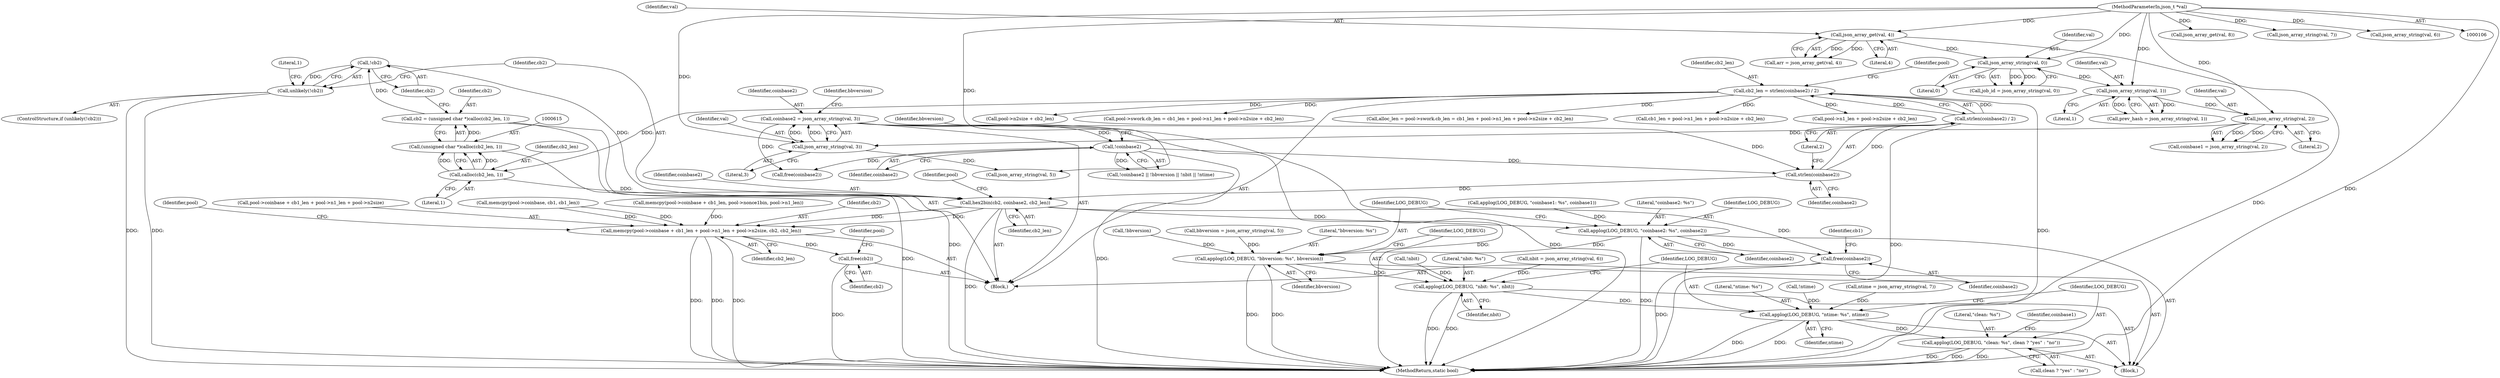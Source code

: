 digraph "0_sgminer_910c36089940e81fb85c65b8e63dcd2fac71470c@pointer" {
"1000621" [label="(Call,!cb2)"];
"1000612" [label="(Call,cb2 = (unsigned char *)calloc(cb2_len, 1))"];
"1000614" [label="(Call,(unsigned char *)calloc(cb2_len, 1))"];
"1000616" [label="(Call,calloc(cb2_len, 1))"];
"1000295" [label="(Call,cb2_len = strlen(coinbase2) / 2)"];
"1000297" [label="(Call,strlen(coinbase2) / 2)"];
"1000298" [label="(Call,strlen(coinbase2))"];
"1000163" [label="(Call,coinbase2 = json_array_string(val, 3))"];
"1000165" [label="(Call,json_array_string(val, 3))"];
"1000160" [label="(Call,json_array_string(val, 2))"];
"1000155" [label="(Call,json_array_string(val, 1))"];
"1000150" [label="(Call,json_array_string(val, 0))"];
"1000133" [label="(Call,json_array_get(val, 4))"];
"1000108" [label="(MethodParameterIn,json_t *val)"];
"1000200" [label="(Call,!coinbase2)"];
"1000620" [label="(Call,unlikely(!cb2))"];
"1000626" [label="(Call,hex2bin(cb2, coinbase2, cb2_len))"];
"1000673" [label="(Call,memcpy(pool->coinbase + cb1_len + pool->n1_len + pool->n2size, cb2, cb2_len))"];
"1000738" [label="(Call,free(cb2))"];
"1000709" [label="(Call,applog(LOG_DEBUG, \"coinbase2: %s\", coinbase2))"];
"1000713" [label="(Call,applog(LOG_DEBUG, \"bbversion: %s\", bbversion))"];
"1000717" [label="(Call,applog(LOG_DEBUG, \"nbit: %s\", nbit))"];
"1000721" [label="(Call,applog(LOG_DEBUG, \"ntime: %s\", ntime))"];
"1000725" [label="(Call,applog(LOG_DEBUG, \"clean: %s\", clean ? \"yes\" : \"no\"))"];
"1000734" [label="(Call,free(coinbase2))"];
"1000661" [label="(Call,memcpy(pool->coinbase + cb1_len, pool->nonce1bin, pool->n1_len))"];
"1000739" [label="(Identifier,cb2)"];
"1000148" [label="(Call,job_id = json_array_string(val, 0))"];
"1000673" [label="(Call,memcpy(pool->coinbase + cb1_len + pool->n1_len + pool->n2size, cb2, cb2_len))"];
"1000155" [label="(Call,json_array_string(val, 1))"];
"1000169" [label="(Identifier,bbversion)"];
"1000714" [label="(Identifier,LOG_DEBUG)"];
"1000108" [label="(MethodParameterIn,json_t *val)"];
"1000152" [label="(Literal,0)"];
"1000687" [label="(Identifier,cb2)"];
"1000628" [label="(Identifier,coinbase2)"];
"1000161" [label="(Identifier,val)"];
"1000186" [label="(Call,json_array_get(val, 8))"];
"1000705" [label="(Call,applog(LOG_DEBUG, \"coinbase1: %s\", coinbase1))"];
"1000131" [label="(Call,arr = json_array_get(val, 4))"];
"1000295" [label="(Call,cb2_len = strlen(coinbase2) / 2)"];
"1000204" [label="(Identifier,bbversion)"];
"1000614" [label="(Call,(unsigned char *)calloc(cb2_len, 1))"];
"1000329" [label="(Call,alloc_len = pool->swork.cb_len = cb1_len + pool->n1_len + pool->n2size + cb2_len)"];
"1000621" [label="(Call,!cb2)"];
"1000718" [label="(Identifier,LOG_DEBUG)"];
"1000632" [label="(Identifier,pool)"];
"1000613" [label="(Identifier,cb2)"];
"1000167" [label="(Literal,3)"];
"1000157" [label="(Literal,1)"];
"1000300" [label="(Literal,2)"];
"1000723" [label="(Literal,\"ntime: %s\")"];
"1000733" [label="(Identifier,coinbase1)"];
"1000624" [label="(Literal,1)"];
"1000735" [label="(Identifier,coinbase2)"];
"1000618" [label="(Literal,1)"];
"1000617" [label="(Identifier,cb2_len)"];
"1000203" [label="(Call,!bbversion)"];
"1000296" [label="(Identifier,cb2_len)"];
"1000717" [label="(Call,applog(LOG_DEBUG, \"nbit: %s\", nbit))"];
"1000612" [label="(Call,cb2 = (unsigned char *)calloc(cb2_len, 1))"];
"1000711" [label="(Literal,\"coinbase2: %s\")"];
"1000737" [label="(Identifier,cb1)"];
"1000225" [label="(Call,free(coinbase2))"];
"1000622" [label="(Identifier,cb2)"];
"1000655" [label="(Call,memcpy(pool->coinbase, cb1, cb1_len))"];
"1000162" [label="(Literal,2)"];
"1000200" [label="(Call,!coinbase2)"];
"1000299" [label="(Identifier,coinbase2)"];
"1000337" [label="(Call,cb1_len + pool->n1_len + pool->n2size + cb2_len)"];
"1000153" [label="(Call,prev_hash = json_array_string(val, 1))"];
"1000629" [label="(Identifier,cb2_len)"];
"1000150" [label="(Call,json_array_string(val, 0))"];
"1000160" [label="(Call,json_array_string(val, 2))"];
"1000164" [label="(Identifier,coinbase2)"];
"1000619" [label="(ControlStructure,if (unlikely(!cb2)))"];
"1000165" [label="(Call,json_array_string(val, 3))"];
"1000696" [label="(Block,)"];
"1000199" [label="(Call,!coinbase2 || !bbversion || !nbit || !ntime)"];
"1000692" [label="(Identifier,pool)"];
"1000710" [label="(Identifier,LOG_DEBUG)"];
"1000709" [label="(Call,applog(LOG_DEBUG, \"coinbase2: %s\", coinbase2))"];
"1000688" [label="(Identifier,cb2_len)"];
"1000339" [label="(Call,pool->n1_len + pool->n2size + cb2_len)"];
"1000168" [label="(Call,bbversion = json_array_string(val, 5))"];
"1000616" [label="(Call,calloc(cb2_len, 1))"];
"1000738" [label="(Call,free(cb2))"];
"1000721" [label="(Call,applog(LOG_DEBUG, \"ntime: %s\", ntime))"];
"1000298" [label="(Call,strlen(coinbase2))"];
"1000170" [label="(Call,json_array_string(val, 5))"];
"1000206" [label="(Call,!nbit)"];
"1000727" [label="(Literal,\"clean: %s\")"];
"1000180" [label="(Call,json_array_string(val, 7))"];
"1000620" [label="(Call,unlikely(!cb2))"];
"1000712" [label="(Identifier,coinbase2)"];
"1000719" [label="(Literal,\"nbit: %s\")"];
"1000674" [label="(Call,pool->coinbase + cb1_len + pool->n1_len + pool->n2size)"];
"1000173" [label="(Call,nbit = json_array_string(val, 6))"];
"1000716" [label="(Identifier,bbversion)"];
"1000343" [label="(Call,pool->n2size + cb2_len)"];
"1000715" [label="(Literal,\"bbversion: %s\")"];
"1000158" [label="(Call,coinbase1 = json_array_string(val, 2))"];
"1000297" [label="(Call,strlen(coinbase2) / 2)"];
"1000728" [label="(Call,clean ? \"yes\" : \"no\")"];
"1000331" [label="(Call,pool->swork.cb_len = cb1_len + pool->n1_len + pool->n2size + cb2_len)"];
"1000135" [label="(Literal,4)"];
"1000201" [label="(Identifier,coinbase2)"];
"1000713" [label="(Call,applog(LOG_DEBUG, \"bbversion: %s\", bbversion))"];
"1000175" [label="(Call,json_array_string(val, 6))"];
"1000208" [label="(Call,!ntime)"];
"1000163" [label="(Call,coinbase2 = json_array_string(val, 3))"];
"1000109" [label="(Block,)"];
"1000166" [label="(Identifier,val)"];
"1000627" [label="(Identifier,cb2)"];
"1000178" [label="(Call,ntime = json_array_string(val, 7))"];
"1000720" [label="(Identifier,nbit)"];
"1000151" [label="(Identifier,val)"];
"1000734" [label="(Call,free(coinbase2))"];
"1000725" [label="(Call,applog(LOG_DEBUG, \"clean: %s\", clean ? \"yes\" : \"no\"))"];
"1000724" [label="(Identifier,ntime)"];
"1000156" [label="(Identifier,val)"];
"1000304" [label="(Identifier,pool)"];
"1000133" [label="(Call,json_array_get(val, 4))"];
"1000759" [label="(MethodReturn,static bool)"];
"1000742" [label="(Identifier,pool)"];
"1000726" [label="(Identifier,LOG_DEBUG)"];
"1000626" [label="(Call,hex2bin(cb2, coinbase2, cb2_len))"];
"1000722" [label="(Identifier,LOG_DEBUG)"];
"1000134" [label="(Identifier,val)"];
"1000621" -> "1000620"  [label="AST: "];
"1000621" -> "1000622"  [label="CFG: "];
"1000622" -> "1000621"  [label="AST: "];
"1000620" -> "1000621"  [label="CFG: "];
"1000621" -> "1000620"  [label="DDG: "];
"1000612" -> "1000621"  [label="DDG: "];
"1000621" -> "1000626"  [label="DDG: "];
"1000612" -> "1000109"  [label="AST: "];
"1000612" -> "1000614"  [label="CFG: "];
"1000613" -> "1000612"  [label="AST: "];
"1000614" -> "1000612"  [label="AST: "];
"1000622" -> "1000612"  [label="CFG: "];
"1000612" -> "1000759"  [label="DDG: "];
"1000614" -> "1000612"  [label="DDG: "];
"1000614" -> "1000616"  [label="CFG: "];
"1000615" -> "1000614"  [label="AST: "];
"1000616" -> "1000614"  [label="AST: "];
"1000614" -> "1000759"  [label="DDG: "];
"1000616" -> "1000614"  [label="DDG: "];
"1000616" -> "1000614"  [label="DDG: "];
"1000616" -> "1000618"  [label="CFG: "];
"1000617" -> "1000616"  [label="AST: "];
"1000618" -> "1000616"  [label="AST: "];
"1000295" -> "1000616"  [label="DDG: "];
"1000616" -> "1000626"  [label="DDG: "];
"1000295" -> "1000109"  [label="AST: "];
"1000295" -> "1000297"  [label="CFG: "];
"1000296" -> "1000295"  [label="AST: "];
"1000297" -> "1000295"  [label="AST: "];
"1000304" -> "1000295"  [label="CFG: "];
"1000295" -> "1000759"  [label="DDG: "];
"1000297" -> "1000295"  [label="DDG: "];
"1000297" -> "1000295"  [label="DDG: "];
"1000295" -> "1000329"  [label="DDG: "];
"1000295" -> "1000331"  [label="DDG: "];
"1000295" -> "1000337"  [label="DDG: "];
"1000295" -> "1000339"  [label="DDG: "];
"1000295" -> "1000343"  [label="DDG: "];
"1000297" -> "1000300"  [label="CFG: "];
"1000298" -> "1000297"  [label="AST: "];
"1000300" -> "1000297"  [label="AST: "];
"1000297" -> "1000759"  [label="DDG: "];
"1000298" -> "1000297"  [label="DDG: "];
"1000298" -> "1000299"  [label="CFG: "];
"1000299" -> "1000298"  [label="AST: "];
"1000300" -> "1000298"  [label="CFG: "];
"1000163" -> "1000298"  [label="DDG: "];
"1000200" -> "1000298"  [label="DDG: "];
"1000298" -> "1000626"  [label="DDG: "];
"1000163" -> "1000109"  [label="AST: "];
"1000163" -> "1000165"  [label="CFG: "];
"1000164" -> "1000163"  [label="AST: "];
"1000165" -> "1000163"  [label="AST: "];
"1000169" -> "1000163"  [label="CFG: "];
"1000163" -> "1000759"  [label="DDG: "];
"1000163" -> "1000759"  [label="DDG: "];
"1000165" -> "1000163"  [label="DDG: "];
"1000165" -> "1000163"  [label="DDG: "];
"1000163" -> "1000200"  [label="DDG: "];
"1000163" -> "1000225"  [label="DDG: "];
"1000165" -> "1000167"  [label="CFG: "];
"1000166" -> "1000165"  [label="AST: "];
"1000167" -> "1000165"  [label="AST: "];
"1000160" -> "1000165"  [label="DDG: "];
"1000108" -> "1000165"  [label="DDG: "];
"1000165" -> "1000170"  [label="DDG: "];
"1000160" -> "1000158"  [label="AST: "];
"1000160" -> "1000162"  [label="CFG: "];
"1000161" -> "1000160"  [label="AST: "];
"1000162" -> "1000160"  [label="AST: "];
"1000158" -> "1000160"  [label="CFG: "];
"1000160" -> "1000158"  [label="DDG: "];
"1000160" -> "1000158"  [label="DDG: "];
"1000155" -> "1000160"  [label="DDG: "];
"1000108" -> "1000160"  [label="DDG: "];
"1000155" -> "1000153"  [label="AST: "];
"1000155" -> "1000157"  [label="CFG: "];
"1000156" -> "1000155"  [label="AST: "];
"1000157" -> "1000155"  [label="AST: "];
"1000153" -> "1000155"  [label="CFG: "];
"1000155" -> "1000153"  [label="DDG: "];
"1000155" -> "1000153"  [label="DDG: "];
"1000150" -> "1000155"  [label="DDG: "];
"1000108" -> "1000155"  [label="DDG: "];
"1000150" -> "1000148"  [label="AST: "];
"1000150" -> "1000152"  [label="CFG: "];
"1000151" -> "1000150"  [label="AST: "];
"1000152" -> "1000150"  [label="AST: "];
"1000148" -> "1000150"  [label="CFG: "];
"1000150" -> "1000148"  [label="DDG: "];
"1000150" -> "1000148"  [label="DDG: "];
"1000133" -> "1000150"  [label="DDG: "];
"1000108" -> "1000150"  [label="DDG: "];
"1000133" -> "1000131"  [label="AST: "];
"1000133" -> "1000135"  [label="CFG: "];
"1000134" -> "1000133"  [label="AST: "];
"1000135" -> "1000133"  [label="AST: "];
"1000131" -> "1000133"  [label="CFG: "];
"1000133" -> "1000759"  [label="DDG: "];
"1000133" -> "1000131"  [label="DDG: "];
"1000133" -> "1000131"  [label="DDG: "];
"1000108" -> "1000133"  [label="DDG: "];
"1000108" -> "1000106"  [label="AST: "];
"1000108" -> "1000759"  [label="DDG: "];
"1000108" -> "1000170"  [label="DDG: "];
"1000108" -> "1000175"  [label="DDG: "];
"1000108" -> "1000180"  [label="DDG: "];
"1000108" -> "1000186"  [label="DDG: "];
"1000200" -> "1000199"  [label="AST: "];
"1000200" -> "1000201"  [label="CFG: "];
"1000201" -> "1000200"  [label="AST: "];
"1000204" -> "1000200"  [label="CFG: "];
"1000199" -> "1000200"  [label="CFG: "];
"1000200" -> "1000759"  [label="DDG: "];
"1000200" -> "1000199"  [label="DDG: "];
"1000200" -> "1000225"  [label="DDG: "];
"1000620" -> "1000619"  [label="AST: "];
"1000624" -> "1000620"  [label="CFG: "];
"1000627" -> "1000620"  [label="CFG: "];
"1000620" -> "1000759"  [label="DDG: "];
"1000620" -> "1000759"  [label="DDG: "];
"1000626" -> "1000109"  [label="AST: "];
"1000626" -> "1000629"  [label="CFG: "];
"1000627" -> "1000626"  [label="AST: "];
"1000628" -> "1000626"  [label="AST: "];
"1000629" -> "1000626"  [label="AST: "];
"1000632" -> "1000626"  [label="CFG: "];
"1000626" -> "1000759"  [label="DDG: "];
"1000626" -> "1000673"  [label="DDG: "];
"1000626" -> "1000673"  [label="DDG: "];
"1000626" -> "1000709"  [label="DDG: "];
"1000626" -> "1000734"  [label="DDG: "];
"1000673" -> "1000109"  [label="AST: "];
"1000673" -> "1000688"  [label="CFG: "];
"1000674" -> "1000673"  [label="AST: "];
"1000687" -> "1000673"  [label="AST: "];
"1000688" -> "1000673"  [label="AST: "];
"1000692" -> "1000673"  [label="CFG: "];
"1000673" -> "1000759"  [label="DDG: "];
"1000673" -> "1000759"  [label="DDG: "];
"1000673" -> "1000759"  [label="DDG: "];
"1000655" -> "1000673"  [label="DDG: "];
"1000655" -> "1000673"  [label="DDG: "];
"1000661" -> "1000673"  [label="DDG: "];
"1000673" -> "1000738"  [label="DDG: "];
"1000738" -> "1000109"  [label="AST: "];
"1000738" -> "1000739"  [label="CFG: "];
"1000739" -> "1000738"  [label="AST: "];
"1000742" -> "1000738"  [label="CFG: "];
"1000738" -> "1000759"  [label="DDG: "];
"1000709" -> "1000696"  [label="AST: "];
"1000709" -> "1000712"  [label="CFG: "];
"1000710" -> "1000709"  [label="AST: "];
"1000711" -> "1000709"  [label="AST: "];
"1000712" -> "1000709"  [label="AST: "];
"1000714" -> "1000709"  [label="CFG: "];
"1000709" -> "1000759"  [label="DDG: "];
"1000705" -> "1000709"  [label="DDG: "];
"1000709" -> "1000713"  [label="DDG: "];
"1000709" -> "1000734"  [label="DDG: "];
"1000713" -> "1000696"  [label="AST: "];
"1000713" -> "1000716"  [label="CFG: "];
"1000714" -> "1000713"  [label="AST: "];
"1000715" -> "1000713"  [label="AST: "];
"1000716" -> "1000713"  [label="AST: "];
"1000718" -> "1000713"  [label="CFG: "];
"1000713" -> "1000759"  [label="DDG: "];
"1000713" -> "1000759"  [label="DDG: "];
"1000168" -> "1000713"  [label="DDG: "];
"1000203" -> "1000713"  [label="DDG: "];
"1000713" -> "1000717"  [label="DDG: "];
"1000717" -> "1000696"  [label="AST: "];
"1000717" -> "1000720"  [label="CFG: "];
"1000718" -> "1000717"  [label="AST: "];
"1000719" -> "1000717"  [label="AST: "];
"1000720" -> "1000717"  [label="AST: "];
"1000722" -> "1000717"  [label="CFG: "];
"1000717" -> "1000759"  [label="DDG: "];
"1000717" -> "1000759"  [label="DDG: "];
"1000206" -> "1000717"  [label="DDG: "];
"1000173" -> "1000717"  [label="DDG: "];
"1000717" -> "1000721"  [label="DDG: "];
"1000721" -> "1000696"  [label="AST: "];
"1000721" -> "1000724"  [label="CFG: "];
"1000722" -> "1000721"  [label="AST: "];
"1000723" -> "1000721"  [label="AST: "];
"1000724" -> "1000721"  [label="AST: "];
"1000726" -> "1000721"  [label="CFG: "];
"1000721" -> "1000759"  [label="DDG: "];
"1000721" -> "1000759"  [label="DDG: "];
"1000208" -> "1000721"  [label="DDG: "];
"1000178" -> "1000721"  [label="DDG: "];
"1000721" -> "1000725"  [label="DDG: "];
"1000725" -> "1000696"  [label="AST: "];
"1000725" -> "1000728"  [label="CFG: "];
"1000726" -> "1000725"  [label="AST: "];
"1000727" -> "1000725"  [label="AST: "];
"1000728" -> "1000725"  [label="AST: "];
"1000733" -> "1000725"  [label="CFG: "];
"1000725" -> "1000759"  [label="DDG: "];
"1000725" -> "1000759"  [label="DDG: "];
"1000725" -> "1000759"  [label="DDG: "];
"1000734" -> "1000109"  [label="AST: "];
"1000734" -> "1000735"  [label="CFG: "];
"1000735" -> "1000734"  [label="AST: "];
"1000737" -> "1000734"  [label="CFG: "];
"1000734" -> "1000759"  [label="DDG: "];
}
